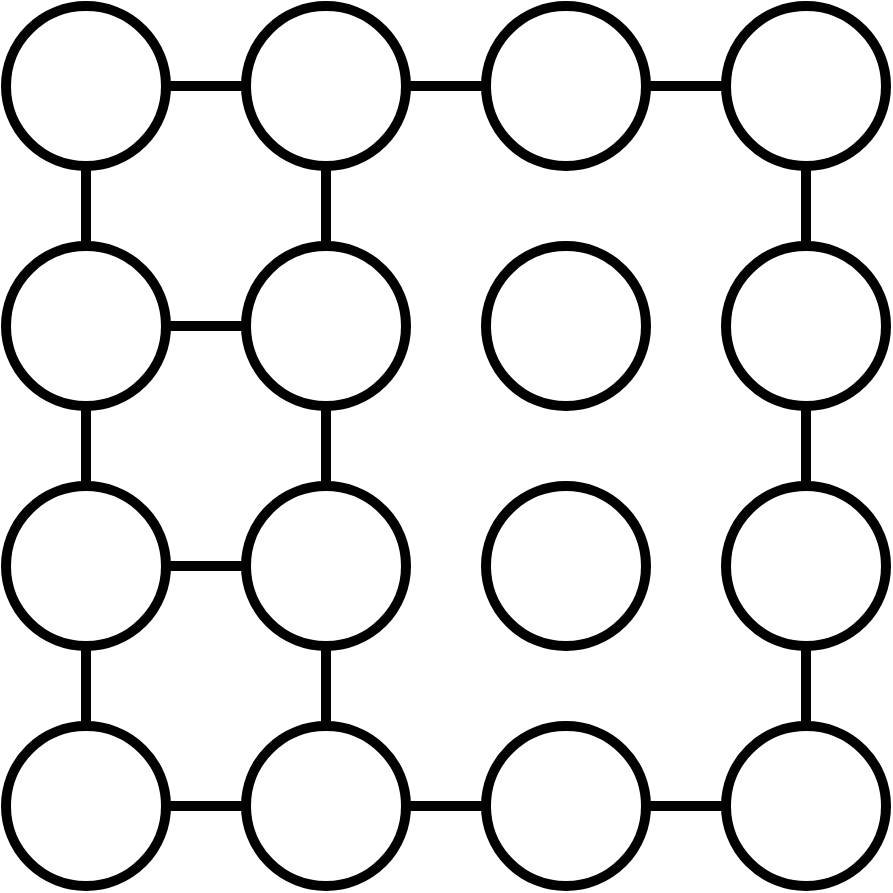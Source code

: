 <mxfile version="22.0.2" type="device">
  <diagram name="Página-1" id="PBMzx0IFOF0NQI9LSY-v">
    <mxGraphModel dx="1088" dy="662" grid="0" gridSize="10" guides="1" tooltips="1" connect="1" arrows="1" fold="1" page="1" pageScale="1" pageWidth="827" pageHeight="1169" math="0" shadow="0">
      <root>
        <mxCell id="0" />
        <mxCell id="1" parent="0" />
        <mxCell id="xbUg_8GrWdyiabOj9sQY-20" value="" style="edgeStyle=orthogonalEdgeStyle;rounded=0;orthogonalLoop=1;jettySize=auto;html=1;endArrow=none;endFill=0;strokeWidth=5;" parent="1" source="xbUg_8GrWdyiabOj9sQY-1" target="xbUg_8GrWdyiabOj9sQY-6" edge="1">
          <mxGeometry relative="1" as="geometry">
            <Array as="points">
              <mxPoint x="120" y="220" />
              <mxPoint x="120" y="220" />
            </Array>
          </mxGeometry>
        </mxCell>
        <mxCell id="xbUg_8GrWdyiabOj9sQY-41" value="" style="edgeStyle=orthogonalEdgeStyle;shape=connector;rounded=0;orthogonalLoop=1;jettySize=auto;html=1;labelBackgroundColor=default;align=center;verticalAlign=middle;fontFamily=Helvetica;fontSize=11;fontColor=default;endArrow=none;endFill=0;strokeWidth=5;" parent="1" source="xbUg_8GrWdyiabOj9sQY-1" target="xbUg_8GrWdyiabOj9sQY-3" edge="1">
          <mxGeometry relative="1" as="geometry" />
        </mxCell>
        <mxCell id="xbUg_8GrWdyiabOj9sQY-1" value="" style="ellipse;whiteSpace=wrap;html=1;aspect=fixed;strokeWidth=5;" parent="1" vertex="1">
          <mxGeometry x="80" y="120" width="80" height="80" as="geometry" />
        </mxCell>
        <mxCell id="xbUg_8GrWdyiabOj9sQY-21" value="" style="edgeStyle=orthogonalEdgeStyle;shape=connector;rounded=0;orthogonalLoop=1;jettySize=auto;html=1;labelBackgroundColor=default;align=center;verticalAlign=middle;fontFamily=Helvetica;fontSize=11;fontColor=default;endArrow=none;endFill=0;strokeWidth=5;" parent="1" source="xbUg_8GrWdyiabOj9sQY-3" target="xbUg_8GrWdyiabOj9sQY-7" edge="1">
          <mxGeometry relative="1" as="geometry" />
        </mxCell>
        <mxCell id="xbUg_8GrWdyiabOj9sQY-42" value="" style="edgeStyle=orthogonalEdgeStyle;shape=connector;rounded=0;orthogonalLoop=1;jettySize=auto;html=1;labelBackgroundColor=default;align=center;verticalAlign=middle;fontFamily=Helvetica;fontSize=11;fontColor=default;endArrow=none;endFill=0;strokeWidth=5;" parent="1" source="xbUg_8GrWdyiabOj9sQY-3" target="xbUg_8GrWdyiabOj9sQY-4" edge="1">
          <mxGeometry relative="1" as="geometry" />
        </mxCell>
        <mxCell id="xbUg_8GrWdyiabOj9sQY-3" value="" style="ellipse;whiteSpace=wrap;html=1;aspect=fixed;strokeWidth=5;" parent="1" vertex="1">
          <mxGeometry x="200" y="120" width="80" height="80" as="geometry" />
        </mxCell>
        <mxCell id="xbUg_8GrWdyiabOj9sQY-43" value="" style="edgeStyle=orthogonalEdgeStyle;shape=connector;rounded=0;orthogonalLoop=1;jettySize=auto;html=1;labelBackgroundColor=default;align=center;verticalAlign=middle;fontFamily=Helvetica;fontSize=11;fontColor=default;endArrow=none;endFill=0;strokeWidth=5;" parent="1" source="xbUg_8GrWdyiabOj9sQY-4" target="xbUg_8GrWdyiabOj9sQY-5" edge="1">
          <mxGeometry relative="1" as="geometry" />
        </mxCell>
        <mxCell id="xbUg_8GrWdyiabOj9sQY-4" value="" style="ellipse;whiteSpace=wrap;html=1;aspect=fixed;strokeWidth=5;" parent="1" vertex="1">
          <mxGeometry x="320" y="120" width="80" height="80" as="geometry" />
        </mxCell>
        <mxCell id="xbUg_8GrWdyiabOj9sQY-23" value="" style="edgeStyle=orthogonalEdgeStyle;shape=connector;rounded=0;orthogonalLoop=1;jettySize=auto;html=1;labelBackgroundColor=default;align=center;verticalAlign=middle;fontFamily=Helvetica;fontSize=11;fontColor=default;endArrow=none;endFill=0;strokeWidth=5;" parent="1" source="xbUg_8GrWdyiabOj9sQY-5" target="xbUg_8GrWdyiabOj9sQY-9" edge="1">
          <mxGeometry relative="1" as="geometry" />
        </mxCell>
        <mxCell id="xbUg_8GrWdyiabOj9sQY-5" value="" style="ellipse;whiteSpace=wrap;html=1;aspect=fixed;strokeWidth=5;" parent="1" vertex="1">
          <mxGeometry x="440" y="120" width="80" height="80" as="geometry" />
        </mxCell>
        <mxCell id="xbUg_8GrWdyiabOj9sQY-31" value="" style="edgeStyle=orthogonalEdgeStyle;shape=connector;rounded=0;orthogonalLoop=1;jettySize=auto;html=1;labelBackgroundColor=default;align=center;verticalAlign=middle;fontFamily=Helvetica;fontSize=11;fontColor=default;endArrow=none;endFill=0;strokeWidth=5;" parent="1" source="xbUg_8GrWdyiabOj9sQY-6" target="xbUg_8GrWdyiabOj9sQY-7" edge="1">
          <mxGeometry relative="1" as="geometry" />
        </mxCell>
        <mxCell id="xbUg_8GrWdyiabOj9sQY-6" value="" style="ellipse;whiteSpace=wrap;html=1;aspect=fixed;strokeWidth=5;" parent="1" vertex="1">
          <mxGeometry x="80" y="240" width="80" height="80" as="geometry" />
        </mxCell>
        <mxCell id="xbUg_8GrWdyiabOj9sQY-35" value="" style="edgeStyle=orthogonalEdgeStyle;shape=connector;rounded=0;orthogonalLoop=1;jettySize=auto;html=1;labelBackgroundColor=default;align=center;verticalAlign=middle;fontFamily=Helvetica;fontSize=11;fontColor=default;endArrow=none;endFill=0;strokeWidth=5;" parent="1" source="xbUg_8GrWdyiabOj9sQY-7" target="xbUg_8GrWdyiabOj9sQY-11" edge="1">
          <mxGeometry relative="1" as="geometry" />
        </mxCell>
        <mxCell id="xbUg_8GrWdyiabOj9sQY-7" value="" style="ellipse;whiteSpace=wrap;html=1;aspect=fixed;strokeWidth=5;" parent="1" vertex="1">
          <mxGeometry x="200" y="240" width="80" height="80" as="geometry" />
        </mxCell>
        <mxCell id="xbUg_8GrWdyiabOj9sQY-8" value="" style="ellipse;whiteSpace=wrap;html=1;aspect=fixed;strokeWidth=5;" parent="1" vertex="1">
          <mxGeometry x="320" y="240" width="80" height="80" as="geometry" />
        </mxCell>
        <mxCell id="xbUg_8GrWdyiabOj9sQY-24" value="" style="edgeStyle=orthogonalEdgeStyle;shape=connector;rounded=0;orthogonalLoop=1;jettySize=auto;html=1;labelBackgroundColor=default;align=center;verticalAlign=middle;fontFamily=Helvetica;fontSize=11;fontColor=default;endArrow=none;endFill=0;strokeWidth=5;" parent="1" source="xbUg_8GrWdyiabOj9sQY-9" target="xbUg_8GrWdyiabOj9sQY-13" edge="1">
          <mxGeometry relative="1" as="geometry" />
        </mxCell>
        <mxCell id="xbUg_8GrWdyiabOj9sQY-9" value="" style="ellipse;whiteSpace=wrap;html=1;aspect=fixed;strokeWidth=5;" parent="1" vertex="1">
          <mxGeometry x="440" y="240" width="80" height="80" as="geometry" />
        </mxCell>
        <mxCell id="xbUg_8GrWdyiabOj9sQY-30" value="" style="edgeStyle=orthogonalEdgeStyle;shape=connector;rounded=0;orthogonalLoop=1;jettySize=auto;html=1;labelBackgroundColor=default;align=center;verticalAlign=middle;fontFamily=Helvetica;fontSize=11;fontColor=default;endArrow=none;endFill=0;strokeWidth=5;" parent="1" source="xbUg_8GrWdyiabOj9sQY-10" target="xbUg_8GrWdyiabOj9sQY-6" edge="1">
          <mxGeometry relative="1" as="geometry" />
        </mxCell>
        <mxCell id="xbUg_8GrWdyiabOj9sQY-10" value="" style="ellipse;whiteSpace=wrap;html=1;aspect=fixed;strokeWidth=5;" parent="1" vertex="1">
          <mxGeometry x="80" y="360" width="80" height="80" as="geometry" />
        </mxCell>
        <mxCell id="xbUg_8GrWdyiabOj9sQY-36" value="" style="edgeStyle=orthogonalEdgeStyle;shape=connector;rounded=0;orthogonalLoop=1;jettySize=auto;html=1;labelBackgroundColor=default;align=center;verticalAlign=middle;fontFamily=Helvetica;fontSize=11;fontColor=default;endArrow=none;endFill=0;strokeWidth=5;" parent="1" source="xbUg_8GrWdyiabOj9sQY-11" target="xbUg_8GrWdyiabOj9sQY-10" edge="1">
          <mxGeometry relative="1" as="geometry" />
        </mxCell>
        <mxCell id="xbUg_8GrWdyiabOj9sQY-40" value="" style="edgeStyle=orthogonalEdgeStyle;shape=connector;rounded=0;orthogonalLoop=1;jettySize=auto;html=1;labelBackgroundColor=default;align=center;verticalAlign=middle;fontFamily=Helvetica;fontSize=11;fontColor=default;endArrow=none;endFill=0;strokeWidth=5;" parent="1" source="xbUg_8GrWdyiabOj9sQY-11" target="xbUg_8GrWdyiabOj9sQY-15" edge="1">
          <mxGeometry relative="1" as="geometry" />
        </mxCell>
        <mxCell id="xbUg_8GrWdyiabOj9sQY-11" value="" style="ellipse;whiteSpace=wrap;html=1;aspect=fixed;strokeWidth=5;" parent="1" vertex="1">
          <mxGeometry x="200" y="360" width="80" height="80" as="geometry" />
        </mxCell>
        <mxCell id="xbUg_8GrWdyiabOj9sQY-12" value="" style="ellipse;whiteSpace=wrap;html=1;aspect=fixed;strokeWidth=5;" parent="1" vertex="1">
          <mxGeometry x="320" y="360" width="80" height="80" as="geometry" />
        </mxCell>
        <mxCell id="xbUg_8GrWdyiabOj9sQY-25" value="" style="edgeStyle=orthogonalEdgeStyle;shape=connector;rounded=0;orthogonalLoop=1;jettySize=auto;html=1;labelBackgroundColor=default;align=center;verticalAlign=middle;fontFamily=Helvetica;fontSize=11;fontColor=default;endArrow=none;endFill=0;strokeWidth=5;" parent="1" source="xbUg_8GrWdyiabOj9sQY-13" target="xbUg_8GrWdyiabOj9sQY-17" edge="1">
          <mxGeometry relative="1" as="geometry" />
        </mxCell>
        <mxCell id="xbUg_8GrWdyiabOj9sQY-13" value="" style="ellipse;whiteSpace=wrap;html=1;aspect=fixed;strokeWidth=5;" parent="1" vertex="1">
          <mxGeometry x="440" y="360" width="80" height="80" as="geometry" />
        </mxCell>
        <mxCell id="xbUg_8GrWdyiabOj9sQY-29" value="" style="edgeStyle=orthogonalEdgeStyle;shape=connector;rounded=0;orthogonalLoop=1;jettySize=auto;html=1;labelBackgroundColor=default;align=center;verticalAlign=middle;fontFamily=Helvetica;fontSize=11;fontColor=default;endArrow=none;endFill=0;strokeWidth=5;" parent="1" source="xbUg_8GrWdyiabOj9sQY-14" target="xbUg_8GrWdyiabOj9sQY-10" edge="1">
          <mxGeometry relative="1" as="geometry" />
        </mxCell>
        <mxCell id="MIZyfwr8__vI1RnGQo8--218" value="" style="edgeStyle=none;shape=connector;rounded=0;orthogonalLoop=1;jettySize=auto;html=1;labelBackgroundColor=default;strokeWidth=5;align=center;verticalAlign=middle;fontFamily=Helvetica;fontSize=11;fontColor=default;endArrow=none;endFill=0;" parent="1" source="xbUg_8GrWdyiabOj9sQY-14" target="xbUg_8GrWdyiabOj9sQY-15" edge="1">
          <mxGeometry relative="1" as="geometry" />
        </mxCell>
        <mxCell id="xbUg_8GrWdyiabOj9sQY-14" value="" style="ellipse;whiteSpace=wrap;html=1;aspect=fixed;strokeWidth=5;" parent="1" vertex="1">
          <mxGeometry x="80" y="480" width="80" height="80" as="geometry" />
        </mxCell>
        <mxCell id="MIZyfwr8__vI1RnGQo8--219" value="" style="edgeStyle=none;shape=connector;rounded=0;orthogonalLoop=1;jettySize=auto;html=1;labelBackgroundColor=default;strokeWidth=5;align=center;verticalAlign=middle;fontFamily=Helvetica;fontSize=11;fontColor=default;endArrow=none;endFill=0;" parent="1" source="xbUg_8GrWdyiabOj9sQY-15" target="xbUg_8GrWdyiabOj9sQY-16" edge="1">
          <mxGeometry relative="1" as="geometry" />
        </mxCell>
        <mxCell id="xbUg_8GrWdyiabOj9sQY-15" value="" style="ellipse;whiteSpace=wrap;html=1;aspect=fixed;strokeWidth=5;" parent="1" vertex="1">
          <mxGeometry x="200" y="480" width="80" height="80" as="geometry" />
        </mxCell>
        <mxCell id="MIZyfwr8__vI1RnGQo8--220" value="" style="edgeStyle=none;shape=connector;rounded=0;orthogonalLoop=1;jettySize=auto;html=1;labelBackgroundColor=default;strokeWidth=5;align=center;verticalAlign=middle;fontFamily=Helvetica;fontSize=11;fontColor=default;endArrow=none;endFill=0;" parent="1" source="xbUg_8GrWdyiabOj9sQY-16" target="xbUg_8GrWdyiabOj9sQY-17" edge="1">
          <mxGeometry relative="1" as="geometry" />
        </mxCell>
        <mxCell id="xbUg_8GrWdyiabOj9sQY-16" value="" style="ellipse;whiteSpace=wrap;html=1;aspect=fixed;strokeWidth=5;" parent="1" vertex="1">
          <mxGeometry x="320" y="480" width="80" height="80" as="geometry" />
        </mxCell>
        <mxCell id="xbUg_8GrWdyiabOj9sQY-17" value="" style="ellipse;whiteSpace=wrap;html=1;aspect=fixed;strokeWidth=5;" parent="1" vertex="1">
          <mxGeometry x="440" y="480" width="80" height="80" as="geometry" />
        </mxCell>
      </root>
    </mxGraphModel>
  </diagram>
</mxfile>
